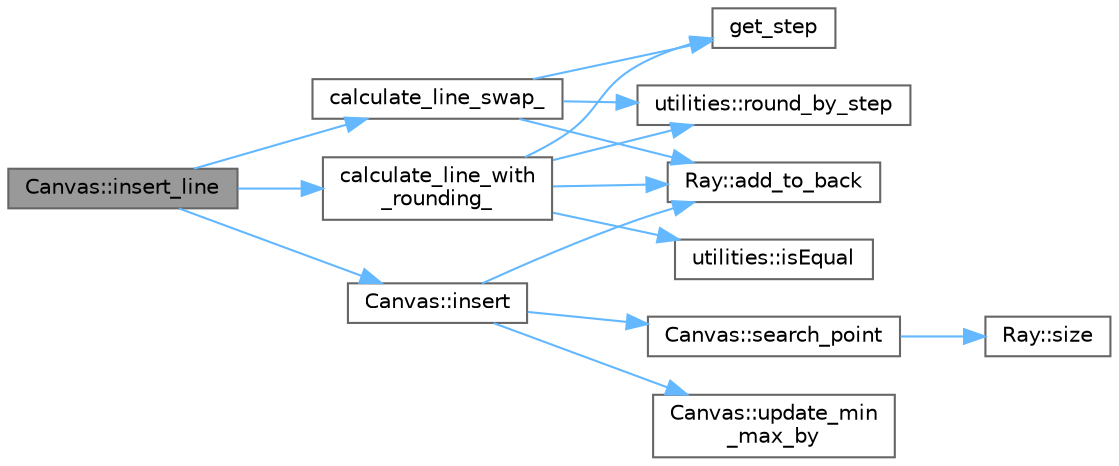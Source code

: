 digraph "Canvas::insert_line"
{
 // LATEX_PDF_SIZE
  bgcolor="transparent";
  edge [fontname=Helvetica,fontsize=10,labelfontname=Helvetica,labelfontsize=10];
  node [fontname=Helvetica,fontsize=10,shape=box,height=0.2,width=0.4];
  rankdir="LR";
  Node1 [label="Canvas::insert_line",height=0.2,width=0.4,color="gray40", fillcolor="grey60", style="filled", fontcolor="black",tooltip=" "];
  Node1 -> Node2 [color="steelblue1",style="solid"];
  Node2 [label="calculate_line_swap_",height=0.2,width=0.4,color="grey40", fillcolor="white", style="filled",URL="$_canvas_8cpp.html#ac2899fb0652d62d3faad887afe27ff74",tooltip=" "];
  Node2 -> Node3 [color="steelblue1",style="solid"];
  Node3 [label="Ray::add_to_back",height=0.2,width=0.4,color="grey40", fillcolor="white", style="filled",URL="$class_ray.html#a935a6504b1f2952b2b6ee6f148262c27",tooltip=" "];
  Node2 -> Node4 [color="steelblue1",style="solid"];
  Node4 [label="get_step",height=0.2,width=0.4,color="grey40", fillcolor="white", style="filled",URL="$_canvas_8cpp.html#ae1f6533ff0ca7b340225c1de2c8408bb",tooltip=" "];
  Node2 -> Node5 [color="steelblue1",style="solid"];
  Node5 [label="utilities::round_by_step",height=0.2,width=0.4,color="grey40", fillcolor="white", style="filled",URL="$namespaceutilities.html#a61728de0df6774b3fe47958df5449bc8",tooltip=" "];
  Node1 -> Node6 [color="steelblue1",style="solid"];
  Node6 [label="calculate_line_with\l_rounding_",height=0.2,width=0.4,color="grey40", fillcolor="white", style="filled",URL="$_canvas_8cpp.html#a76cb16e2b5895bd06f24a7398b9fb74e",tooltip="static double get_step(double coefficient);"];
  Node6 -> Node3 [color="steelblue1",style="solid"];
  Node6 -> Node4 [color="steelblue1",style="solid"];
  Node6 -> Node7 [color="steelblue1",style="solid"];
  Node7 [label="utilities::isEqual",height=0.2,width=0.4,color="grey40", fillcolor="white", style="filled",URL="$namespaceutilities.html#a8c969ae5ef2b4068da78f2efbc88ac13",tooltip="Dot* start_dialoge(std::streamsize MAX_STREAMSIZE, size_t n_points, std::string path_in = \"points...."];
  Node6 -> Node5 [color="steelblue1",style="solid"];
  Node1 -> Node8 [color="steelblue1",style="solid"];
  Node8 [label="Canvas::insert",height=0.2,width=0.4,color="grey40", fillcolor="white", style="filled",URL="$class_canvas.html#a4a427aa5ce6cea39f3123f52207ec7ea",tooltip=" "];
  Node8 -> Node3 [color="steelblue1",style="solid"];
  Node8 -> Node9 [color="steelblue1",style="solid"];
  Node9 [label="Canvas::search_point",height=0.2,width=0.4,color="grey40", fillcolor="white", style="filled",URL="$class_canvas.html#a2b8130bac44abbc2b9014a6421c45028",tooltip="insert without repetition"];
  Node9 -> Node10 [color="steelblue1",style="solid"];
  Node10 [label="Ray::size",height=0.2,width=0.4,color="grey40", fillcolor="white", style="filled",URL="$class_ray.html#a5433e5f6205bb963ddb43519022553b4",tooltip=" "];
  Node8 -> Node11 [color="steelblue1",style="solid"];
  Node11 [label="Canvas::update_min\l_max_by",height=0.2,width=0.4,color="grey40", fillcolor="white", style="filled",URL="$class_canvas.html#acddf046b4fc5b2ae2240fe2a00d3b5ca",tooltip=" "];
}
